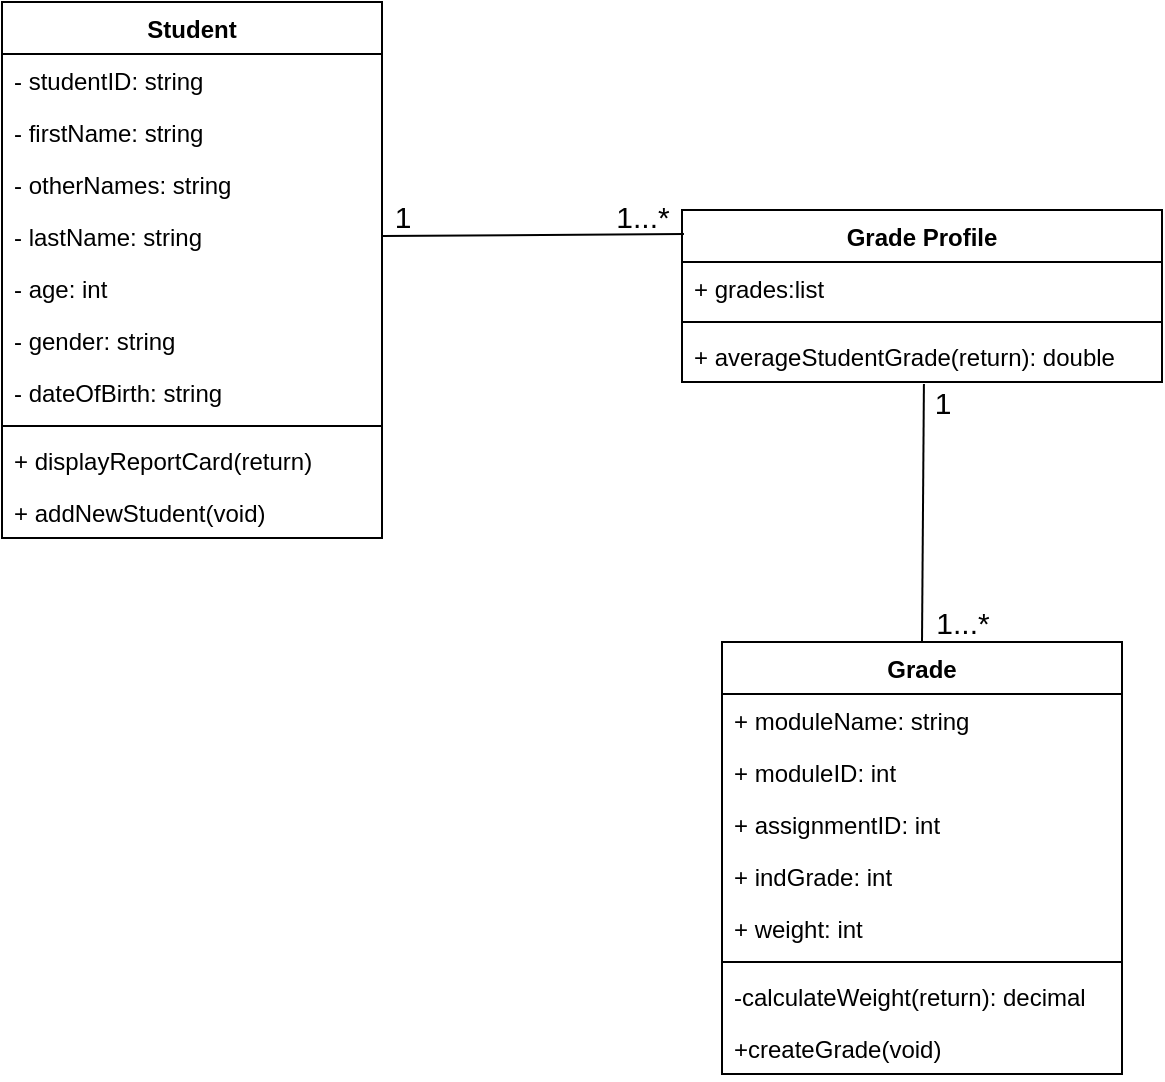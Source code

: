 <mxfile version="13.9.7" type="device"><diagram id="DmUak-Hm1fnpln7NjskH" name="Page-1"><mxGraphModel dx="831" dy="784" grid="1" gridSize="10" guides="1" tooltips="1" connect="1" arrows="1" fold="1" page="1" pageScale="1" pageWidth="827" pageHeight="1169" math="0" shadow="0"><root><mxCell id="0"/><mxCell id="1" parent="0"/><mxCell id="njTP4C9Xj1o1hH-ZbNDO-1" value="Student" style="swimlane;fontStyle=1;align=center;verticalAlign=top;childLayout=stackLayout;horizontal=1;startSize=26;horizontalStack=0;resizeParent=1;resizeParentMax=0;resizeLast=0;collapsible=1;marginBottom=0;" parent="1" vertex="1"><mxGeometry x="30" y="40" width="190" height="268" as="geometry"/></mxCell><mxCell id="njTP4C9Xj1o1hH-ZbNDO-2" value="- studentID: string" style="text;strokeColor=none;fillColor=none;align=left;verticalAlign=top;spacingLeft=4;spacingRight=4;overflow=hidden;rotatable=0;points=[[0,0.5],[1,0.5]];portConstraint=eastwest;" parent="njTP4C9Xj1o1hH-ZbNDO-1" vertex="1"><mxGeometry y="26" width="190" height="26" as="geometry"/></mxCell><mxCell id="njTP4C9Xj1o1hH-ZbNDO-3" value="- firstName: string" style="text;strokeColor=none;fillColor=none;align=left;verticalAlign=top;spacingLeft=4;spacingRight=4;overflow=hidden;rotatable=0;points=[[0,0.5],[1,0.5]];portConstraint=eastwest;" parent="njTP4C9Xj1o1hH-ZbNDO-1" vertex="1"><mxGeometry y="52" width="190" height="26" as="geometry"/></mxCell><mxCell id="njTP4C9Xj1o1hH-ZbNDO-4" value="- otherNames: string" style="text;strokeColor=none;fillColor=none;align=left;verticalAlign=top;spacingLeft=4;spacingRight=4;overflow=hidden;rotatable=0;points=[[0,0.5],[1,0.5]];portConstraint=eastwest;" parent="njTP4C9Xj1o1hH-ZbNDO-1" vertex="1"><mxGeometry y="78" width="190" height="26" as="geometry"/></mxCell><mxCell id="njTP4C9Xj1o1hH-ZbNDO-5" value="- lastName: string" style="text;strokeColor=none;fillColor=none;align=left;verticalAlign=top;spacingLeft=4;spacingRight=4;overflow=hidden;rotatable=0;points=[[0,0.5],[1,0.5]];portConstraint=eastwest;" parent="njTP4C9Xj1o1hH-ZbNDO-1" vertex="1"><mxGeometry y="104" width="190" height="26" as="geometry"/></mxCell><mxCell id="bMaHg5l_v2L3ZD46-_aY-3" value="- age: int" style="text;strokeColor=none;fillColor=none;align=left;verticalAlign=top;spacingLeft=4;spacingRight=4;overflow=hidden;rotatable=0;points=[[0,0.5],[1,0.5]];portConstraint=eastwest;" vertex="1" parent="njTP4C9Xj1o1hH-ZbNDO-1"><mxGeometry y="130" width="190" height="26" as="geometry"/></mxCell><mxCell id="njTP4C9Xj1o1hH-ZbNDO-6" value="- gender: string" style="text;strokeColor=none;fillColor=none;align=left;verticalAlign=top;spacingLeft=4;spacingRight=4;overflow=hidden;rotatable=0;points=[[0,0.5],[1,0.5]];portConstraint=eastwest;" parent="njTP4C9Xj1o1hH-ZbNDO-1" vertex="1"><mxGeometry y="156" width="190" height="26" as="geometry"/></mxCell><mxCell id="njTP4C9Xj1o1hH-ZbNDO-7" value="- dateOfBirth: string" style="text;strokeColor=none;fillColor=none;align=left;verticalAlign=top;spacingLeft=4;spacingRight=4;overflow=hidden;rotatable=0;points=[[0,0.5],[1,0.5]];portConstraint=eastwest;" parent="njTP4C9Xj1o1hH-ZbNDO-1" vertex="1"><mxGeometry y="182" width="190" height="26" as="geometry"/></mxCell><mxCell id="njTP4C9Xj1o1hH-ZbNDO-9" value="" style="line;strokeWidth=1;fillColor=none;align=left;verticalAlign=middle;spacingTop=-1;spacingLeft=3;spacingRight=3;rotatable=0;labelPosition=right;points=[];portConstraint=eastwest;" parent="njTP4C9Xj1o1hH-ZbNDO-1" vertex="1"><mxGeometry y="208" width="190" height="8" as="geometry"/></mxCell><mxCell id="njTP4C9Xj1o1hH-ZbNDO-10" value="+ displayReportCard(return)" style="text;strokeColor=none;fillColor=none;align=left;verticalAlign=top;spacingLeft=4;spacingRight=4;overflow=hidden;rotatable=0;points=[[0,0.5],[1,0.5]];portConstraint=eastwest;" parent="njTP4C9Xj1o1hH-ZbNDO-1" vertex="1"><mxGeometry y="216" width="190" height="26" as="geometry"/></mxCell><mxCell id="bMaHg5l_v2L3ZD46-_aY-4" value="+ addNewStudent(void)" style="text;strokeColor=none;fillColor=none;align=left;verticalAlign=top;spacingLeft=4;spacingRight=4;overflow=hidden;rotatable=0;points=[[0,0.5],[1,0.5]];portConstraint=eastwest;" vertex="1" parent="njTP4C9Xj1o1hH-ZbNDO-1"><mxGeometry y="242" width="190" height="26" as="geometry"/></mxCell><mxCell id="njTP4C9Xj1o1hH-ZbNDO-21" value="Grade Profile" style="swimlane;fontStyle=1;align=center;verticalAlign=top;childLayout=stackLayout;horizontal=1;startSize=26;horizontalStack=0;resizeParent=1;resizeParentMax=0;resizeLast=0;collapsible=1;marginBottom=0;" parent="1" vertex="1"><mxGeometry x="370" y="144" width="240" height="86" as="geometry"/></mxCell><mxCell id="njTP4C9Xj1o1hH-ZbNDO-23" value="+ grades:list" style="text;strokeColor=none;fillColor=none;align=left;verticalAlign=top;spacingLeft=4;spacingRight=4;overflow=hidden;rotatable=0;points=[[0,0.5],[1,0.5]];portConstraint=eastwest;" parent="njTP4C9Xj1o1hH-ZbNDO-21" vertex="1"><mxGeometry y="26" width="240" height="26" as="geometry"/></mxCell><mxCell id="njTP4C9Xj1o1hH-ZbNDO-24" value="" style="line;strokeWidth=1;fillColor=none;align=left;verticalAlign=middle;spacingTop=-1;spacingLeft=3;spacingRight=3;rotatable=0;labelPosition=right;points=[];portConstraint=eastwest;" parent="njTP4C9Xj1o1hH-ZbNDO-21" vertex="1"><mxGeometry y="52" width="240" height="8" as="geometry"/></mxCell><mxCell id="njTP4C9Xj1o1hH-ZbNDO-25" value="+ averageStudentGrade(return): double" style="text;strokeColor=none;fillColor=none;align=left;verticalAlign=top;spacingLeft=4;spacingRight=4;overflow=hidden;rotatable=0;points=[[0,0.5],[1,0.5]];portConstraint=eastwest;" parent="njTP4C9Xj1o1hH-ZbNDO-21" vertex="1"><mxGeometry y="60" width="240" height="26" as="geometry"/></mxCell><mxCell id="njTP4C9Xj1o1hH-ZbNDO-26" value="Grade" style="swimlane;fontStyle=1;align=center;verticalAlign=top;childLayout=stackLayout;horizontal=1;startSize=26;horizontalStack=0;resizeParent=1;resizeParentMax=0;resizeLast=0;collapsible=1;marginBottom=0;" parent="1" vertex="1"><mxGeometry x="390" y="360" width="200" height="216" as="geometry"/></mxCell><mxCell id="bMaHg5l_v2L3ZD46-_aY-1" value="+ moduleName: string" style="text;strokeColor=none;fillColor=none;align=left;verticalAlign=top;spacingLeft=4;spacingRight=4;overflow=hidden;rotatable=0;points=[[0,0.5],[1,0.5]];portConstraint=eastwest;" vertex="1" parent="njTP4C9Xj1o1hH-ZbNDO-26"><mxGeometry y="26" width="200" height="26" as="geometry"/></mxCell><mxCell id="njTP4C9Xj1o1hH-ZbNDO-30" value="+ moduleID: int" style="text;strokeColor=none;fillColor=none;align=left;verticalAlign=top;spacingLeft=4;spacingRight=4;overflow=hidden;rotatable=0;points=[[0,0.5],[1,0.5]];portConstraint=eastwest;" parent="njTP4C9Xj1o1hH-ZbNDO-26" vertex="1"><mxGeometry y="52" width="200" height="26" as="geometry"/></mxCell><mxCell id="njTP4C9Xj1o1hH-ZbNDO-32" value="+ assignmentID: int" style="text;strokeColor=none;fillColor=none;align=left;verticalAlign=top;spacingLeft=4;spacingRight=4;overflow=hidden;rotatable=0;points=[[0,0.5],[1,0.5]];portConstraint=eastwest;" parent="njTP4C9Xj1o1hH-ZbNDO-26" vertex="1"><mxGeometry y="78" width="200" height="26" as="geometry"/></mxCell><mxCell id="njTP4C9Xj1o1hH-ZbNDO-27" value="+ indGrade: int" style="text;strokeColor=none;fillColor=none;align=left;verticalAlign=top;spacingLeft=4;spacingRight=4;overflow=hidden;rotatable=0;points=[[0,0.5],[1,0.5]];portConstraint=eastwest;" parent="njTP4C9Xj1o1hH-ZbNDO-26" vertex="1"><mxGeometry y="104" width="200" height="26" as="geometry"/></mxCell><mxCell id="njTP4C9Xj1o1hH-ZbNDO-31" value="+ weight: int" style="text;strokeColor=none;fillColor=none;align=left;verticalAlign=top;spacingLeft=4;spacingRight=4;overflow=hidden;rotatable=0;points=[[0,0.5],[1,0.5]];portConstraint=eastwest;" parent="njTP4C9Xj1o1hH-ZbNDO-26" vertex="1"><mxGeometry y="130" width="200" height="26" as="geometry"/></mxCell><mxCell id="njTP4C9Xj1o1hH-ZbNDO-28" value="" style="line;strokeWidth=1;fillColor=none;align=left;verticalAlign=middle;spacingTop=-1;spacingLeft=3;spacingRight=3;rotatable=0;labelPosition=right;points=[];portConstraint=eastwest;" parent="njTP4C9Xj1o1hH-ZbNDO-26" vertex="1"><mxGeometry y="156" width="200" height="8" as="geometry"/></mxCell><mxCell id="njTP4C9Xj1o1hH-ZbNDO-29" value="-calculateWeight(return): decimal" style="text;strokeColor=none;fillColor=none;align=left;verticalAlign=top;spacingLeft=4;spacingRight=4;overflow=hidden;rotatable=0;points=[[0,0.5],[1,0.5]];portConstraint=eastwest;" parent="njTP4C9Xj1o1hH-ZbNDO-26" vertex="1"><mxGeometry y="164" width="200" height="26" as="geometry"/></mxCell><mxCell id="bMaHg5l_v2L3ZD46-_aY-2" value="+createGrade(void)" style="text;strokeColor=none;fillColor=none;align=left;verticalAlign=top;spacingLeft=4;spacingRight=4;overflow=hidden;rotatable=0;points=[[0,0.5],[1,0.5]];portConstraint=eastwest;" vertex="1" parent="njTP4C9Xj1o1hH-ZbNDO-26"><mxGeometry y="190" width="200" height="26" as="geometry"/></mxCell><mxCell id="bMaHg5l_v2L3ZD46-_aY-6" value="" style="endArrow=none;html=1;entryX=0.5;entryY=0;entryDx=0;entryDy=0;endFill=0;exitX=0.504;exitY=1.038;exitDx=0;exitDy=0;exitPerimeter=0;" edge="1" parent="1" source="njTP4C9Xj1o1hH-ZbNDO-25" target="njTP4C9Xj1o1hH-ZbNDO-26"><mxGeometry width="50" height="50" relative="1" as="geometry"><mxPoint x="490" y="246" as="sourcePoint"/><mxPoint x="240" y="430" as="targetPoint"/></mxGeometry></mxCell><mxCell id="bMaHg5l_v2L3ZD46-_aY-7" value="" style="endArrow=none;html=1;entryX=0.004;entryY=0.14;entryDx=0;entryDy=0;endFill=0;exitX=1;exitY=0.5;exitDx=0;exitDy=0;entryPerimeter=0;" edge="1" parent="1" source="njTP4C9Xj1o1hH-ZbNDO-5" target="njTP4C9Xj1o1hH-ZbNDO-21"><mxGeometry width="50" height="50" relative="1" as="geometry"><mxPoint x="500" y="256" as="sourcePoint"/><mxPoint x="500" y="370" as="targetPoint"/></mxGeometry></mxCell><mxCell id="bMaHg5l_v2L3ZD46-_aY-8" value="1" style="text;html=1;align=center;verticalAlign=middle;resizable=0;points=[];autosize=1;fontSize=15;" vertex="1" parent="1"><mxGeometry x="220" y="137" width="20" height="20" as="geometry"/></mxCell><mxCell id="bMaHg5l_v2L3ZD46-_aY-11" value="1...*" style="text;html=1;align=center;verticalAlign=middle;resizable=0;points=[];autosize=1;fontSize=15;" vertex="1" parent="1"><mxGeometry x="490" y="340" width="40" height="20" as="geometry"/></mxCell><mxCell id="bMaHg5l_v2L3ZD46-_aY-12" value="1" style="text;html=1;align=center;verticalAlign=middle;resizable=0;points=[];autosize=1;fontSize=15;" vertex="1" parent="1"><mxGeometry x="490" y="230" width="20" height="20" as="geometry"/></mxCell><mxCell id="bMaHg5l_v2L3ZD46-_aY-13" value="1...*" style="text;html=1;align=center;verticalAlign=middle;resizable=0;points=[];autosize=1;fontSize=15;" vertex="1" parent="1"><mxGeometry x="330" y="137" width="40" height="20" as="geometry"/></mxCell></root></mxGraphModel></diagram></mxfile>